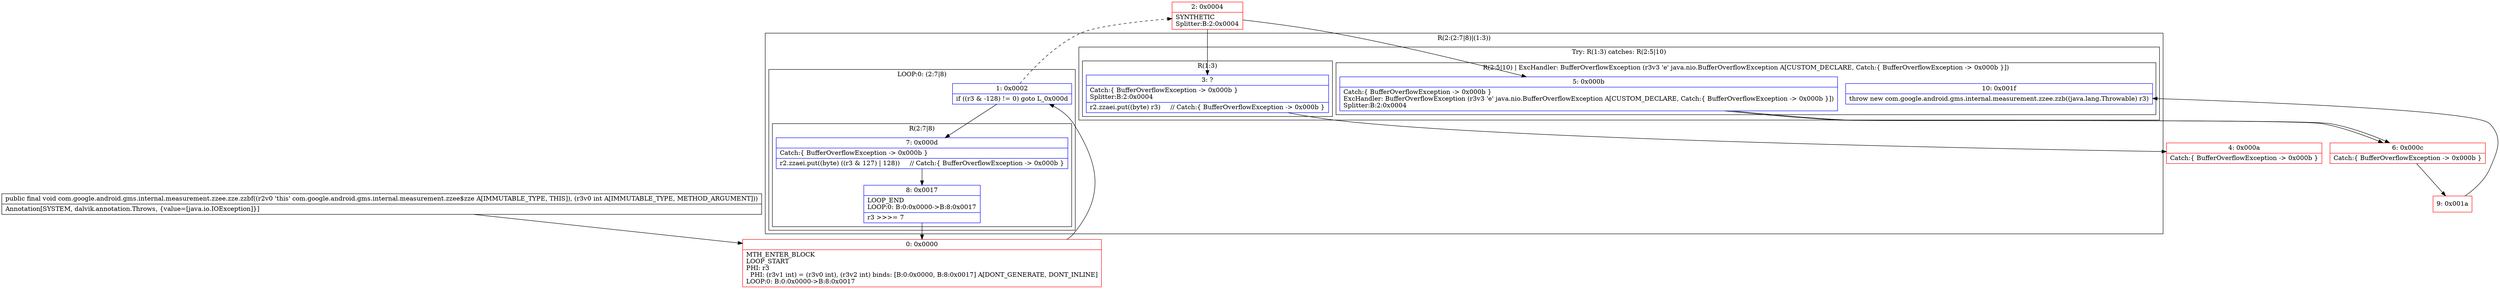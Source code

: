 digraph "CFG forcom.google.android.gms.internal.measurement.zzee.zze.zzbf(I)V" {
subgraph cluster_Region_624942860 {
label = "R(2:(2:7|8)|(1:3))";
node [shape=record,color=blue];
subgraph cluster_LoopRegion_405083669 {
label = "LOOP:0: (2:7|8)";
node [shape=record,color=blue];
Node_1 [shape=record,label="{1\:\ 0x0002|if ((r3 & \-128) != 0) goto L_0x000d\l}"];
subgraph cluster_Region_1044153792 {
label = "R(2:7|8)";
node [shape=record,color=blue];
Node_7 [shape=record,label="{7\:\ 0x000d|Catch:\{ BufferOverflowException \-\> 0x000b \}\l|r2.zzaei.put((byte) ((r3 & 127) \| 128))     \/\/ Catch:\{ BufferOverflowException \-\> 0x000b \}\l}"];
Node_8 [shape=record,label="{8\:\ 0x0017|LOOP_END\lLOOP:0: B:0:0x0000\-\>B:8:0x0017\l|r3 \>\>\>= 7\l}"];
}
}
subgraph cluster_TryCatchRegion_43345126 {
label = "Try: R(1:3) catches: R(2:5|10)";
node [shape=record,color=blue];
subgraph cluster_Region_1493765127 {
label = "R(1:3)";
node [shape=record,color=blue];
Node_3 [shape=record,label="{3\:\ ?|Catch:\{ BufferOverflowException \-\> 0x000b \}\lSplitter:B:2:0x0004\l|r2.zzaei.put((byte) r3)     \/\/ Catch:\{ BufferOverflowException \-\> 0x000b \}\l}"];
}
subgraph cluster_Region_1764506765 {
label = "R(2:5|10) | ExcHandler: BufferOverflowException (r3v3 'e' java.nio.BufferOverflowException A[CUSTOM_DECLARE, Catch:\{ BufferOverflowException \-\> 0x000b \}])\l";
node [shape=record,color=blue];
Node_5 [shape=record,label="{5\:\ 0x000b|Catch:\{ BufferOverflowException \-\> 0x000b \}\lExcHandler: BufferOverflowException (r3v3 'e' java.nio.BufferOverflowException A[CUSTOM_DECLARE, Catch:\{ BufferOverflowException \-\> 0x000b \}])\lSplitter:B:2:0x0004\l}"];
Node_10 [shape=record,label="{10\:\ 0x001f|throw new com.google.android.gms.internal.measurement.zzee.zzb((java.lang.Throwable) r3)\l}"];
}
}
}
subgraph cluster_Region_1764506765 {
label = "R(2:5|10) | ExcHandler: BufferOverflowException (r3v3 'e' java.nio.BufferOverflowException A[CUSTOM_DECLARE, Catch:\{ BufferOverflowException \-\> 0x000b \}])\l";
node [shape=record,color=blue];
Node_5 [shape=record,label="{5\:\ 0x000b|Catch:\{ BufferOverflowException \-\> 0x000b \}\lExcHandler: BufferOverflowException (r3v3 'e' java.nio.BufferOverflowException A[CUSTOM_DECLARE, Catch:\{ BufferOverflowException \-\> 0x000b \}])\lSplitter:B:2:0x0004\l}"];
Node_10 [shape=record,label="{10\:\ 0x001f|throw new com.google.android.gms.internal.measurement.zzee.zzb((java.lang.Throwable) r3)\l}"];
}
Node_0 [shape=record,color=red,label="{0\:\ 0x0000|MTH_ENTER_BLOCK\lLOOP_START\lPHI: r3 \l  PHI: (r3v1 int) = (r3v0 int), (r3v2 int) binds: [B:0:0x0000, B:8:0x0017] A[DONT_GENERATE, DONT_INLINE]\lLOOP:0: B:0:0x0000\-\>B:8:0x0017\l}"];
Node_2 [shape=record,color=red,label="{2\:\ 0x0004|SYNTHETIC\lSplitter:B:2:0x0004\l}"];
Node_4 [shape=record,color=red,label="{4\:\ 0x000a|Catch:\{ BufferOverflowException \-\> 0x000b \}\l}"];
Node_6 [shape=record,color=red,label="{6\:\ 0x000c|Catch:\{ BufferOverflowException \-\> 0x000b \}\l}"];
Node_9 [shape=record,color=red,label="{9\:\ 0x001a}"];
MethodNode[shape=record,label="{public final void com.google.android.gms.internal.measurement.zzee.zze.zzbf((r2v0 'this' com.google.android.gms.internal.measurement.zzee$zze A[IMMUTABLE_TYPE, THIS]), (r3v0 int A[IMMUTABLE_TYPE, METHOD_ARGUMENT]))  | Annotation[SYSTEM, dalvik.annotation.Throws, \{value=[java.io.IOException]\}]\l}"];
MethodNode -> Node_0;
Node_1 -> Node_2[style=dashed];
Node_1 -> Node_7;
Node_7 -> Node_8;
Node_8 -> Node_0;
Node_3 -> Node_4;
Node_5 -> Node_6;
Node_5 -> Node_6;
Node_0 -> Node_1;
Node_2 -> Node_3;
Node_2 -> Node_5;
Node_6 -> Node_9;
Node_9 -> Node_10;
}

